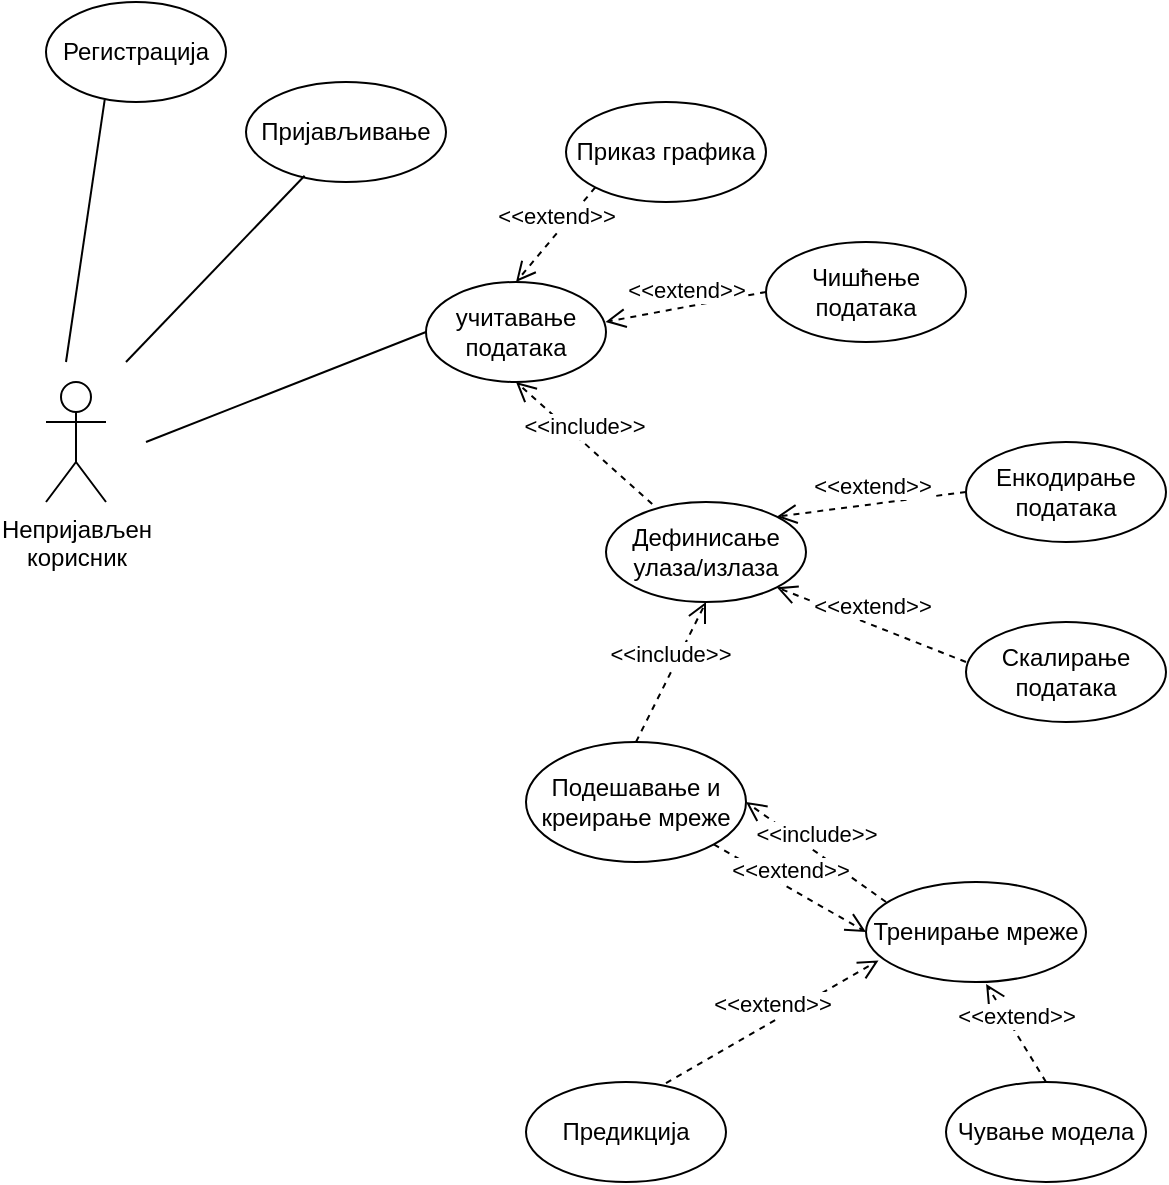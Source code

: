 <mxfile version="17.4.6" type="device"><diagram id="C2Jq2A8Bw9-F2wo7qi4T" name="Page-1"><mxGraphModel dx="1185" dy="663" grid="1" gridSize="10" guides="1" tooltips="1" connect="1" arrows="1" fold="1" page="1" pageScale="1" pageWidth="850" pageHeight="1100" background="none" math="0" shadow="0"><root><mxCell id="0"/><mxCell id="1" parent="0"/><mxCell id="mUu5KSakUyAtMFlM-zvk-2" value="Непријављен&lt;br&gt;корисник" style="shape=umlActor;verticalLabelPosition=bottom;verticalAlign=top;html=1;outlineConnect=0;" vertex="1" parent="1"><mxGeometry x="80" y="380" width="30" height="60" as="geometry"/></mxCell><mxCell id="mUu5KSakUyAtMFlM-zvk-3" value="Регистрација" style="ellipse;whiteSpace=wrap;html=1;" vertex="1" parent="1"><mxGeometry x="80" y="190" width="90" height="50" as="geometry"/></mxCell><mxCell id="mUu5KSakUyAtMFlM-zvk-5" value="Пријављивање" style="ellipse;whiteSpace=wrap;html=1;" vertex="1" parent="1"><mxGeometry x="180" y="230" width="100" height="50" as="geometry"/></mxCell><mxCell id="mUu5KSakUyAtMFlM-zvk-6" value="учитавање података" style="ellipse;whiteSpace=wrap;html=1;" vertex="1" parent="1"><mxGeometry x="270" y="330" width="90" height="50" as="geometry"/></mxCell><mxCell id="mUu5KSakUyAtMFlM-zvk-7" value="Приказ графика" style="ellipse;whiteSpace=wrap;html=1;" vertex="1" parent="1"><mxGeometry x="340" y="240" width="100" height="50" as="geometry"/></mxCell><mxCell id="mUu5KSakUyAtMFlM-zvk-11" value="&amp;lt;&amp;lt;extend&amp;gt;&amp;gt;" style="html=1;verticalAlign=bottom;endArrow=open;dashed=1;endSize=8;rounded=0;exitX=0;exitY=1;exitDx=0;exitDy=0;entryX=0.5;entryY=0;entryDx=0;entryDy=0;" edge="1" parent="1" source="mUu5KSakUyAtMFlM-zvk-7" target="mUu5KSakUyAtMFlM-zvk-6"><mxGeometry relative="1" as="geometry"><mxPoint x="470" y="340" as="sourcePoint"/><mxPoint x="390" y="340" as="targetPoint"/></mxGeometry></mxCell><mxCell id="mUu5KSakUyAtMFlM-zvk-12" value="Чишћење&lt;br&gt;података" style="ellipse;whiteSpace=wrap;html=1;" vertex="1" parent="1"><mxGeometry x="440" y="310" width="100" height="50" as="geometry"/></mxCell><mxCell id="mUu5KSakUyAtMFlM-zvk-13" value="&amp;lt;&amp;lt;extend&amp;gt;&amp;gt;" style="html=1;verticalAlign=bottom;endArrow=open;dashed=1;endSize=8;rounded=0;exitX=0;exitY=0.5;exitDx=0;exitDy=0;entryX=0.997;entryY=0.399;entryDx=0;entryDy=0;entryPerimeter=0;" edge="1" parent="1" source="mUu5KSakUyAtMFlM-zvk-12" target="mUu5KSakUyAtMFlM-zvk-6"><mxGeometry relative="1" as="geometry"><mxPoint x="364.645" y="292.678" as="sourcePoint"/><mxPoint x="325" y="340" as="targetPoint"/></mxGeometry></mxCell><mxCell id="mUu5KSakUyAtMFlM-zvk-14" value="Дефинисање улаза/излаза" style="ellipse;whiteSpace=wrap;html=1;" vertex="1" parent="1"><mxGeometry x="360" y="440" width="100" height="50" as="geometry"/></mxCell><mxCell id="mUu5KSakUyAtMFlM-zvk-16" value="&amp;lt;&amp;lt;include&amp;gt;&amp;gt;" style="html=1;verticalAlign=bottom;endArrow=open;dashed=1;endSize=8;rounded=0;exitX=0.231;exitY=0.019;exitDx=0;exitDy=0;entryX=0.5;entryY=1;entryDx=0;entryDy=0;exitPerimeter=0;" edge="1" parent="1" source="mUu5KSakUyAtMFlM-zvk-14" target="mUu5KSakUyAtMFlM-zvk-6"><mxGeometry relative="1" as="geometry"><mxPoint x="420.27" y="390" as="sourcePoint"/><mxPoint x="340" y="404.95" as="targetPoint"/></mxGeometry></mxCell><mxCell id="mUu5KSakUyAtMFlM-zvk-17" value="Енкодирање података" style="ellipse;whiteSpace=wrap;html=1;" vertex="1" parent="1"><mxGeometry x="540" y="410" width="100" height="50" as="geometry"/></mxCell><mxCell id="mUu5KSakUyAtMFlM-zvk-18" value="Скалирање података" style="ellipse;whiteSpace=wrap;html=1;" vertex="1" parent="1"><mxGeometry x="540" y="500" width="100" height="50" as="geometry"/></mxCell><mxCell id="mUu5KSakUyAtMFlM-zvk-19" value="&amp;lt;&amp;lt;extend&amp;gt;&amp;gt;" style="html=1;verticalAlign=bottom;endArrow=open;dashed=1;endSize=8;rounded=0;exitX=0;exitY=0.5;exitDx=0;exitDy=0;entryX=1;entryY=0;entryDx=0;entryDy=0;" edge="1" parent="1" source="mUu5KSakUyAtMFlM-zvk-17" target="mUu5KSakUyAtMFlM-zvk-14"><mxGeometry relative="1" as="geometry"><mxPoint x="540.27" y="440" as="sourcePoint"/><mxPoint x="460" y="454.95" as="targetPoint"/></mxGeometry></mxCell><mxCell id="mUu5KSakUyAtMFlM-zvk-20" value="&amp;lt;&amp;lt;extend&amp;gt;&amp;gt;" style="html=1;verticalAlign=bottom;endArrow=open;dashed=1;endSize=8;rounded=0;exitX=0;exitY=0.4;exitDx=0;exitDy=0;exitPerimeter=0;entryX=1;entryY=1;entryDx=0;entryDy=0;" edge="1" parent="1" source="mUu5KSakUyAtMFlM-zvk-18" target="mUu5KSakUyAtMFlM-zvk-14"><mxGeometry relative="1" as="geometry"><mxPoint x="541.7" y="476.1" as="sourcePoint"/><mxPoint x="450" y="470" as="targetPoint"/></mxGeometry></mxCell><mxCell id="mUu5KSakUyAtMFlM-zvk-21" value="Подешавање и креирање мреже" style="ellipse;whiteSpace=wrap;html=1;" vertex="1" parent="1"><mxGeometry x="320" y="560" width="110" height="60" as="geometry"/></mxCell><mxCell id="mUu5KSakUyAtMFlM-zvk-22" value="&amp;lt;&amp;lt;include&amp;gt;&amp;gt;" style="html=1;verticalAlign=bottom;endArrow=open;dashed=1;endSize=8;rounded=0;exitX=0.5;exitY=0;exitDx=0;exitDy=0;entryX=0.5;entryY=1;entryDx=0;entryDy=0;" edge="1" parent="1" source="mUu5KSakUyAtMFlM-zvk-21" target="mUu5KSakUyAtMFlM-zvk-14"><mxGeometry relative="1" as="geometry"><mxPoint x="393.1" y="450.95" as="sourcePoint"/><mxPoint x="325" y="390" as="targetPoint"/></mxGeometry></mxCell><mxCell id="mUu5KSakUyAtMFlM-zvk-23" value="Тренирање мреже" style="ellipse;whiteSpace=wrap;html=1;" vertex="1" parent="1"><mxGeometry x="490" y="630" width="110" height="50" as="geometry"/></mxCell><mxCell id="mUu5KSakUyAtMFlM-zvk-24" value="&amp;lt;&amp;lt;include&amp;gt;&amp;gt;" style="html=1;verticalAlign=bottom;endArrow=open;dashed=1;endSize=8;rounded=0;exitX=0.091;exitY=0.2;exitDx=0;exitDy=0;entryX=1;entryY=0.5;entryDx=0;entryDy=0;exitPerimeter=0;" edge="1" parent="1" source="mUu5KSakUyAtMFlM-zvk-23" target="mUu5KSakUyAtMFlM-zvk-21"><mxGeometry relative="1" as="geometry"><mxPoint x="385" y="570" as="sourcePoint"/><mxPoint x="420" y="500" as="targetPoint"/></mxGeometry></mxCell><mxCell id="mUu5KSakUyAtMFlM-zvk-25" value="&amp;lt;&amp;lt;extend&amp;gt;&amp;gt;" style="html=1;verticalAlign=bottom;endArrow=open;dashed=1;endSize=8;rounded=0;exitX=1;exitY=1;exitDx=0;exitDy=0;entryX=0;entryY=0.5;entryDx=0;entryDy=0;" edge="1" parent="1" source="mUu5KSakUyAtMFlM-zvk-21" target="mUu5KSakUyAtMFlM-zvk-23"><mxGeometry relative="1" as="geometry"><mxPoint x="550" y="530" as="sourcePoint"/><mxPoint x="455.355" y="492.678" as="targetPoint"/></mxGeometry></mxCell><mxCell id="mUu5KSakUyAtMFlM-zvk-26" value="Предикција" style="ellipse;whiteSpace=wrap;html=1;" vertex="1" parent="1"><mxGeometry x="320" y="730" width="100" height="50" as="geometry"/></mxCell><mxCell id="mUu5KSakUyAtMFlM-zvk-27" value="Чување модела" style="ellipse;whiteSpace=wrap;html=1;" vertex="1" parent="1"><mxGeometry x="530" y="730" width="100" height="50" as="geometry"/></mxCell><mxCell id="mUu5KSakUyAtMFlM-zvk-28" value="&amp;lt;&amp;lt;extend&amp;gt;&amp;gt;" style="html=1;verticalAlign=bottom;endArrow=open;dashed=1;endSize=8;rounded=0;exitX=0.7;exitY=0.012;exitDx=0;exitDy=0;entryX=0.057;entryY=0.785;entryDx=0;entryDy=0;exitPerimeter=0;entryPerimeter=0;" edge="1" parent="1" source="mUu5KSakUyAtMFlM-zvk-26" target="mUu5KSakUyAtMFlM-zvk-23"><mxGeometry relative="1" as="geometry"><mxPoint x="423.932" y="621.191" as="sourcePoint"/><mxPoint x="500.0" y="665" as="targetPoint"/></mxGeometry></mxCell><mxCell id="mUu5KSakUyAtMFlM-zvk-29" value="&amp;lt;&amp;lt;extend&amp;gt;&amp;gt;" style="html=1;verticalAlign=bottom;endArrow=open;dashed=1;endSize=8;rounded=0;exitX=0.5;exitY=0;exitDx=0;exitDy=0;entryX=0.546;entryY=1.019;entryDx=0;entryDy=0;entryPerimeter=0;" edge="1" parent="1" source="mUu5KSakUyAtMFlM-zvk-27" target="mUu5KSakUyAtMFlM-zvk-23"><mxGeometry relative="1" as="geometry"><mxPoint x="400" y="740.6" as="sourcePoint"/><mxPoint x="506.27" y="679.25" as="targetPoint"/></mxGeometry></mxCell><mxCell id="mUu5KSakUyAtMFlM-zvk-30" value="" style="endArrow=none;html=1;rounded=0;entryX=0.326;entryY=0.978;entryDx=0;entryDy=0;entryPerimeter=0;" edge="1" parent="1" target="mUu5KSakUyAtMFlM-zvk-3"><mxGeometry width="50" height="50" relative="1" as="geometry"><mxPoint x="90" y="370" as="sourcePoint"/><mxPoint x="140" y="290" as="targetPoint"/></mxGeometry></mxCell><mxCell id="mUu5KSakUyAtMFlM-zvk-31" value="" style="endArrow=none;html=1;rounded=0;entryX=0.293;entryY=0.937;entryDx=0;entryDy=0;entryPerimeter=0;" edge="1" parent="1" target="mUu5KSakUyAtMFlM-zvk-5"><mxGeometry width="50" height="50" relative="1" as="geometry"><mxPoint x="120" y="370" as="sourcePoint"/><mxPoint x="119.34" y="248.9" as="targetPoint"/></mxGeometry></mxCell><mxCell id="mUu5KSakUyAtMFlM-zvk-32" value="" style="endArrow=none;html=1;rounded=0;entryX=0;entryY=0.5;entryDx=0;entryDy=0;" edge="1" parent="1" target="mUu5KSakUyAtMFlM-zvk-6"><mxGeometry width="50" height="50" relative="1" as="geometry"><mxPoint x="130" y="410" as="sourcePoint"/><mxPoint x="129.34" y="258.9" as="targetPoint"/></mxGeometry></mxCell></root></mxGraphModel></diagram></mxfile>